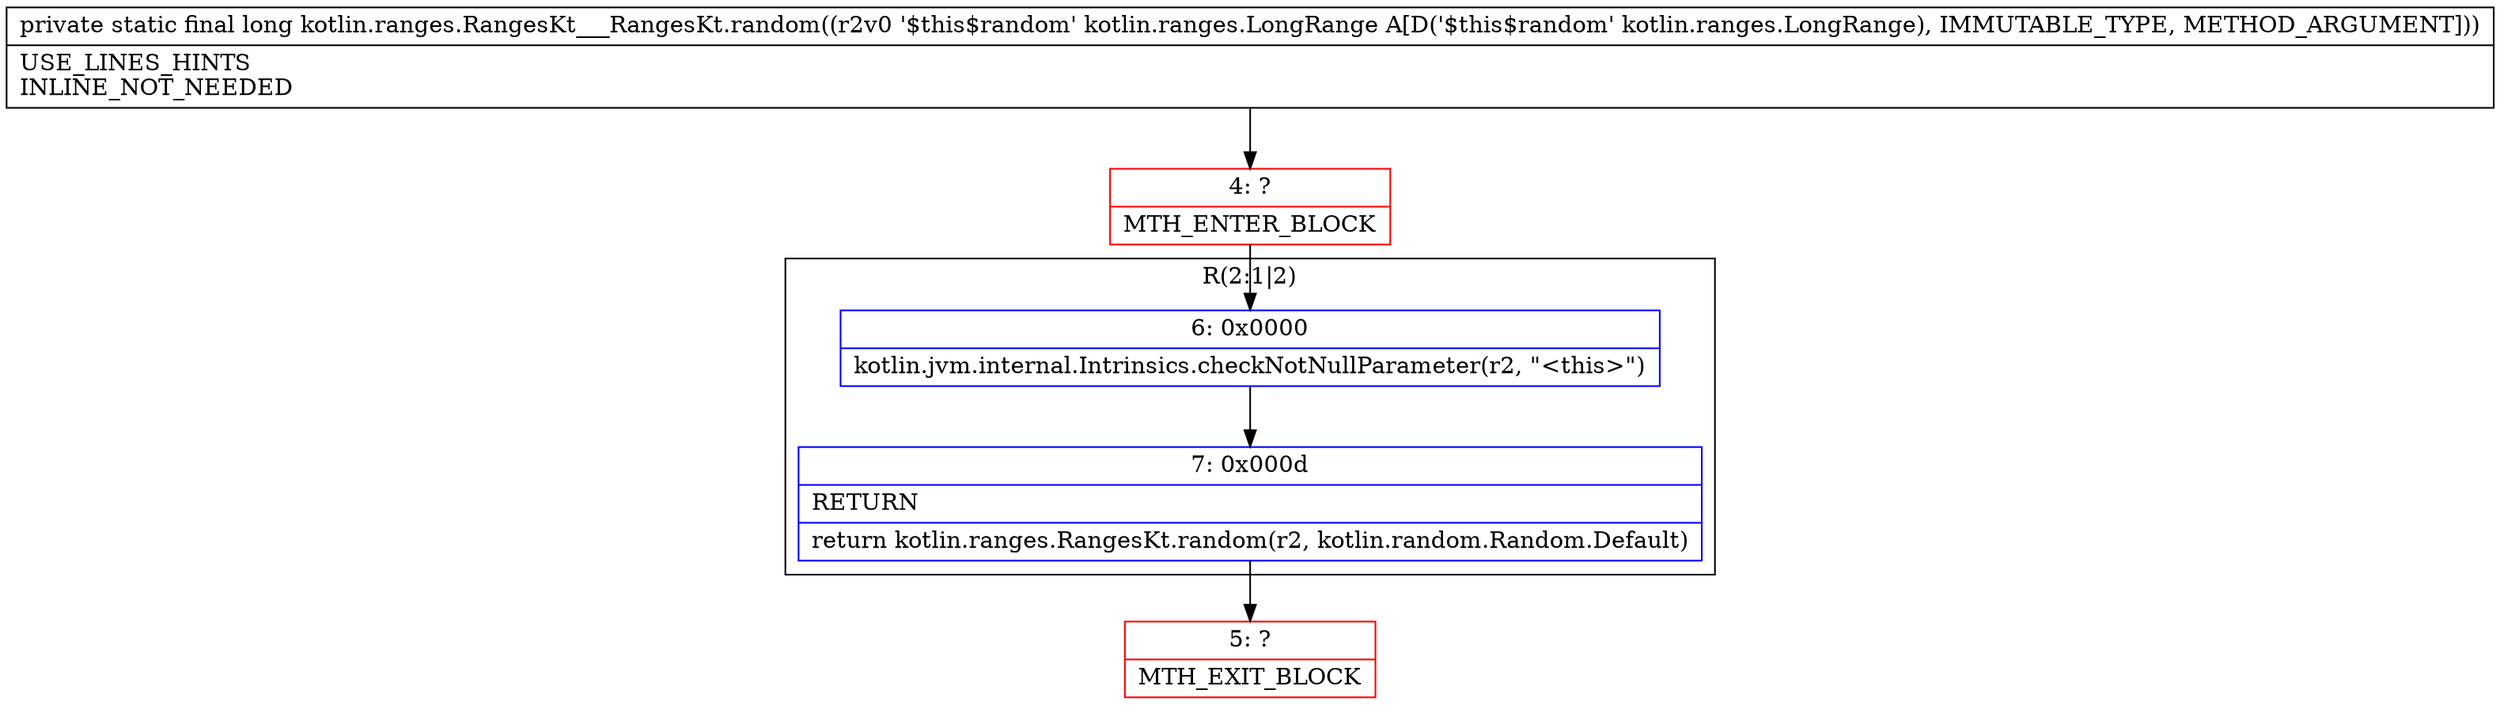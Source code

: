 digraph "CFG forkotlin.ranges.RangesKt___RangesKt.random(Lkotlin\/ranges\/LongRange;)J" {
subgraph cluster_Region_190934150 {
label = "R(2:1|2)";
node [shape=record,color=blue];
Node_6 [shape=record,label="{6\:\ 0x0000|kotlin.jvm.internal.Intrinsics.checkNotNullParameter(r2, \"\<this\>\")\l}"];
Node_7 [shape=record,label="{7\:\ 0x000d|RETURN\l|return kotlin.ranges.RangesKt.random(r2, kotlin.random.Random.Default)\l}"];
}
Node_4 [shape=record,color=red,label="{4\:\ ?|MTH_ENTER_BLOCK\l}"];
Node_5 [shape=record,color=red,label="{5\:\ ?|MTH_EXIT_BLOCK\l}"];
MethodNode[shape=record,label="{private static final long kotlin.ranges.RangesKt___RangesKt.random((r2v0 '$this$random' kotlin.ranges.LongRange A[D('$this$random' kotlin.ranges.LongRange), IMMUTABLE_TYPE, METHOD_ARGUMENT]))  | USE_LINES_HINTS\lINLINE_NOT_NEEDED\l}"];
MethodNode -> Node_4;Node_6 -> Node_7;
Node_7 -> Node_5;
Node_4 -> Node_6;
}

